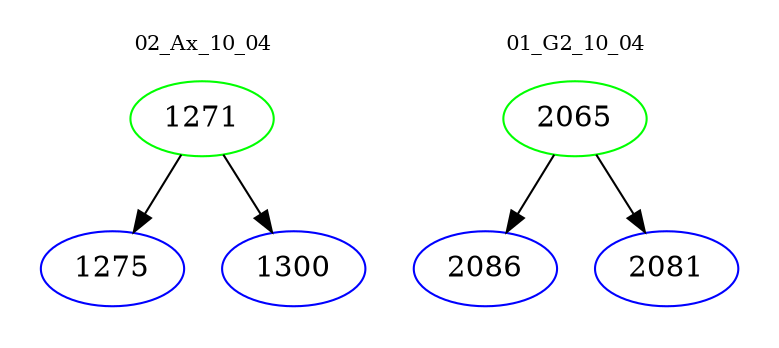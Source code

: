 digraph{
subgraph cluster_0 {
color = white
label = "02_Ax_10_04";
fontsize=10;
T0_1271 [label="1271", color="green"]
T0_1271 -> T0_1275 [color="black"]
T0_1275 [label="1275", color="blue"]
T0_1271 -> T0_1300 [color="black"]
T0_1300 [label="1300", color="blue"]
}
subgraph cluster_1 {
color = white
label = "01_G2_10_04";
fontsize=10;
T1_2065 [label="2065", color="green"]
T1_2065 -> T1_2086 [color="black"]
T1_2086 [label="2086", color="blue"]
T1_2065 -> T1_2081 [color="black"]
T1_2081 [label="2081", color="blue"]
}
}
